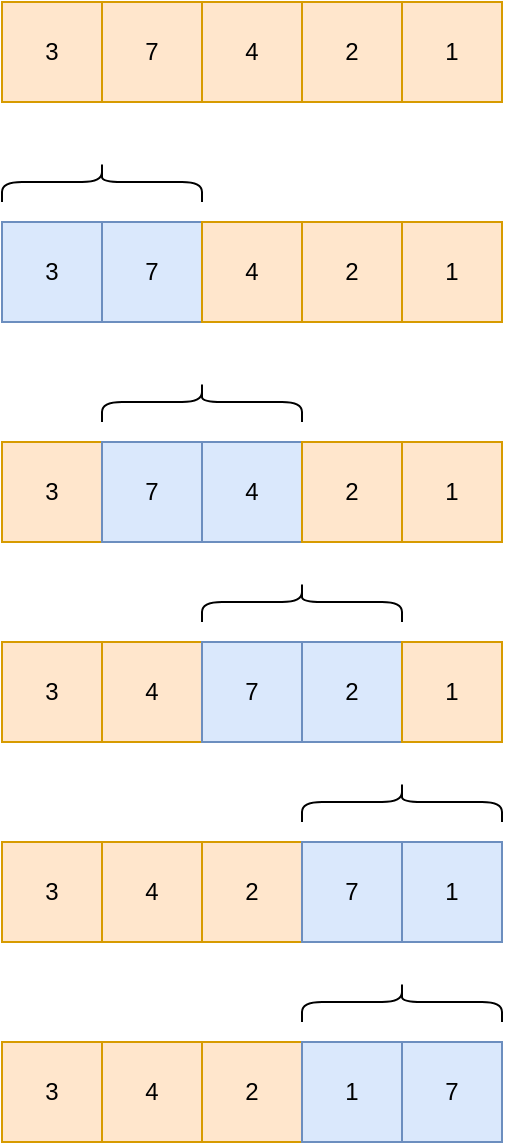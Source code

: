 <mxfile version="14.9.6" type="github">
  <diagram id="jpuKckYl2Pg0A0t-ymD4" name="Page-1">
    <mxGraphModel dx="946" dy="536" grid="1" gridSize="10" guides="1" tooltips="1" connect="1" arrows="1" fold="1" page="1" pageScale="1" pageWidth="827" pageHeight="1169" math="0" shadow="0">
      <root>
        <mxCell id="0" />
        <mxCell id="1" parent="0" />
        <mxCell id="0hil9uN2fCvsvwVorZG0-1" value="3" style="rounded=0;whiteSpace=wrap;html=1;fillColor=#ffe6cc;strokeColor=#d79b00;" vertex="1" parent="1">
          <mxGeometry x="170" y="150" width="50" height="50" as="geometry" />
        </mxCell>
        <mxCell id="0hil9uN2fCvsvwVorZG0-2" value="7" style="rounded=0;whiteSpace=wrap;html=1;fillColor=#ffe6cc;strokeColor=#d79b00;" vertex="1" parent="1">
          <mxGeometry x="220" y="150" width="50" height="50" as="geometry" />
        </mxCell>
        <mxCell id="0hil9uN2fCvsvwVorZG0-3" value="4" style="rounded=0;whiteSpace=wrap;html=1;fillColor=#ffe6cc;strokeColor=#d79b00;" vertex="1" parent="1">
          <mxGeometry x="270" y="150" width="50" height="50" as="geometry" />
        </mxCell>
        <mxCell id="0hil9uN2fCvsvwVorZG0-4" value="2" style="rounded=0;whiteSpace=wrap;html=1;fillColor=#ffe6cc;strokeColor=#d79b00;" vertex="1" parent="1">
          <mxGeometry x="320" y="150" width="50" height="50" as="geometry" />
        </mxCell>
        <mxCell id="0hil9uN2fCvsvwVorZG0-5" value="1" style="rounded=0;whiteSpace=wrap;html=1;fillColor=#ffe6cc;strokeColor=#d79b00;" vertex="1" parent="1">
          <mxGeometry x="370" y="150" width="50" height="50" as="geometry" />
        </mxCell>
        <mxCell id="0hil9uN2fCvsvwVorZG0-11" value="3" style="rounded=0;whiteSpace=wrap;html=1;fillColor=#dae8fc;strokeColor=#6c8ebf;" vertex="1" parent="1">
          <mxGeometry x="170" y="260" width="50" height="50" as="geometry" />
        </mxCell>
        <mxCell id="0hil9uN2fCvsvwVorZG0-12" value="7" style="rounded=0;whiteSpace=wrap;html=1;fillColor=#dae8fc;strokeColor=#6c8ebf;" vertex="1" parent="1">
          <mxGeometry x="220" y="260" width="50" height="50" as="geometry" />
        </mxCell>
        <mxCell id="0hil9uN2fCvsvwVorZG0-13" value="4" style="rounded=0;whiteSpace=wrap;html=1;fillColor=#ffe6cc;strokeColor=#d79b00;" vertex="1" parent="1">
          <mxGeometry x="270" y="260" width="50" height="50" as="geometry" />
        </mxCell>
        <mxCell id="0hil9uN2fCvsvwVorZG0-14" value="2" style="rounded=0;whiteSpace=wrap;html=1;fillColor=#ffe6cc;strokeColor=#d79b00;" vertex="1" parent="1">
          <mxGeometry x="320" y="260" width="50" height="50" as="geometry" />
        </mxCell>
        <mxCell id="0hil9uN2fCvsvwVorZG0-15" value="1" style="rounded=0;whiteSpace=wrap;html=1;fillColor=#ffe6cc;strokeColor=#d79b00;" vertex="1" parent="1">
          <mxGeometry x="370" y="260" width="50" height="50" as="geometry" />
        </mxCell>
        <mxCell id="0hil9uN2fCvsvwVorZG0-16" value="" style="shape=curlyBracket;whiteSpace=wrap;html=1;rounded=1;flipH=1;rotation=-90;" vertex="1" parent="1">
          <mxGeometry x="210" y="190" width="20" height="100" as="geometry" />
        </mxCell>
        <mxCell id="0hil9uN2fCvsvwVorZG0-17" value="3" style="rounded=0;whiteSpace=wrap;html=1;fillColor=#ffe6cc;strokeColor=#d79b00;" vertex="1" parent="1">
          <mxGeometry x="170" y="370" width="50" height="50" as="geometry" />
        </mxCell>
        <mxCell id="0hil9uN2fCvsvwVorZG0-18" value="7" style="rounded=0;whiteSpace=wrap;html=1;fillColor=#dae8fc;strokeColor=#6c8ebf;" vertex="1" parent="1">
          <mxGeometry x="220" y="370" width="50" height="50" as="geometry" />
        </mxCell>
        <mxCell id="0hil9uN2fCvsvwVorZG0-19" value="4" style="rounded=0;whiteSpace=wrap;html=1;fillColor=#dae8fc;strokeColor=#6c8ebf;" vertex="1" parent="1">
          <mxGeometry x="270" y="370" width="50" height="50" as="geometry" />
        </mxCell>
        <mxCell id="0hil9uN2fCvsvwVorZG0-20" value="2" style="rounded=0;whiteSpace=wrap;html=1;fillColor=#ffe6cc;strokeColor=#d79b00;" vertex="1" parent="1">
          <mxGeometry x="320" y="370" width="50" height="50" as="geometry" />
        </mxCell>
        <mxCell id="0hil9uN2fCvsvwVorZG0-21" value="1" style="rounded=0;whiteSpace=wrap;html=1;fillColor=#ffe6cc;strokeColor=#d79b00;" vertex="1" parent="1">
          <mxGeometry x="370" y="370" width="50" height="50" as="geometry" />
        </mxCell>
        <mxCell id="0hil9uN2fCvsvwVorZG0-22" value="" style="shape=curlyBracket;whiteSpace=wrap;html=1;rounded=1;flipH=1;rotation=-90;" vertex="1" parent="1">
          <mxGeometry x="260" y="300" width="20" height="100" as="geometry" />
        </mxCell>
        <mxCell id="0hil9uN2fCvsvwVorZG0-23" value="3" style="rounded=0;whiteSpace=wrap;html=1;fillColor=#ffe6cc;strokeColor=#d79b00;" vertex="1" parent="1">
          <mxGeometry x="170" y="470" width="50" height="50" as="geometry" />
        </mxCell>
        <mxCell id="0hil9uN2fCvsvwVorZG0-24" value="4" style="rounded=0;whiteSpace=wrap;html=1;fillColor=#ffe6cc;strokeColor=#d79b00;" vertex="1" parent="1">
          <mxGeometry x="220" y="470" width="50" height="50" as="geometry" />
        </mxCell>
        <mxCell id="0hil9uN2fCvsvwVorZG0-25" value="7" style="rounded=0;whiteSpace=wrap;html=1;fillColor=#dae8fc;strokeColor=#6c8ebf;" vertex="1" parent="1">
          <mxGeometry x="270" y="470" width="50" height="50" as="geometry" />
        </mxCell>
        <mxCell id="0hil9uN2fCvsvwVorZG0-26" value="2" style="rounded=0;whiteSpace=wrap;html=1;fillColor=#dae8fc;strokeColor=#6c8ebf;" vertex="1" parent="1">
          <mxGeometry x="320" y="470" width="50" height="50" as="geometry" />
        </mxCell>
        <mxCell id="0hil9uN2fCvsvwVorZG0-27" value="1" style="rounded=0;whiteSpace=wrap;html=1;fillColor=#ffe6cc;strokeColor=#d79b00;" vertex="1" parent="1">
          <mxGeometry x="370" y="470" width="50" height="50" as="geometry" />
        </mxCell>
        <mxCell id="0hil9uN2fCvsvwVorZG0-28" value="" style="shape=curlyBracket;whiteSpace=wrap;html=1;rounded=1;flipH=1;rotation=-90;" vertex="1" parent="1">
          <mxGeometry x="310" y="400" width="20" height="100" as="geometry" />
        </mxCell>
        <mxCell id="0hil9uN2fCvsvwVorZG0-29" value="3" style="rounded=0;whiteSpace=wrap;html=1;fillColor=#ffe6cc;strokeColor=#d79b00;" vertex="1" parent="1">
          <mxGeometry x="170" y="570" width="50" height="50" as="geometry" />
        </mxCell>
        <mxCell id="0hil9uN2fCvsvwVorZG0-30" value="4" style="rounded=0;whiteSpace=wrap;html=1;fillColor=#ffe6cc;strokeColor=#d79b00;" vertex="1" parent="1">
          <mxGeometry x="220" y="570" width="50" height="50" as="geometry" />
        </mxCell>
        <mxCell id="0hil9uN2fCvsvwVorZG0-31" value="2" style="rounded=0;whiteSpace=wrap;html=1;fillColor=#ffe6cc;strokeColor=#d79b00;" vertex="1" parent="1">
          <mxGeometry x="270" y="570" width="50" height="50" as="geometry" />
        </mxCell>
        <mxCell id="0hil9uN2fCvsvwVorZG0-32" value="7" style="rounded=0;whiteSpace=wrap;html=1;fillColor=#dae8fc;strokeColor=#6c8ebf;" vertex="1" parent="1">
          <mxGeometry x="320" y="570" width="50" height="50" as="geometry" />
        </mxCell>
        <mxCell id="0hil9uN2fCvsvwVorZG0-33" value="1" style="rounded=0;whiteSpace=wrap;html=1;fillColor=#dae8fc;strokeColor=#6c8ebf;" vertex="1" parent="1">
          <mxGeometry x="370" y="570" width="50" height="50" as="geometry" />
        </mxCell>
        <mxCell id="0hil9uN2fCvsvwVorZG0-34" value="" style="shape=curlyBracket;whiteSpace=wrap;html=1;rounded=1;flipH=1;rotation=-90;" vertex="1" parent="1">
          <mxGeometry x="360" y="500" width="20" height="100" as="geometry" />
        </mxCell>
        <mxCell id="0hil9uN2fCvsvwVorZG0-35" value="3" style="rounded=0;whiteSpace=wrap;html=1;fillColor=#ffe6cc;strokeColor=#d79b00;" vertex="1" parent="1">
          <mxGeometry x="170" y="670" width="50" height="50" as="geometry" />
        </mxCell>
        <mxCell id="0hil9uN2fCvsvwVorZG0-36" value="4" style="rounded=0;whiteSpace=wrap;html=1;fillColor=#ffe6cc;strokeColor=#d79b00;" vertex="1" parent="1">
          <mxGeometry x="220" y="670" width="50" height="50" as="geometry" />
        </mxCell>
        <mxCell id="0hil9uN2fCvsvwVorZG0-37" value="2" style="rounded=0;whiteSpace=wrap;html=1;fillColor=#ffe6cc;strokeColor=#d79b00;" vertex="1" parent="1">
          <mxGeometry x="270" y="670" width="50" height="50" as="geometry" />
        </mxCell>
        <mxCell id="0hil9uN2fCvsvwVorZG0-38" value="1" style="rounded=0;whiteSpace=wrap;html=1;fillColor=#dae8fc;strokeColor=#6c8ebf;" vertex="1" parent="1">
          <mxGeometry x="320" y="670" width="50" height="50" as="geometry" />
        </mxCell>
        <mxCell id="0hil9uN2fCvsvwVorZG0-39" value="7" style="rounded=0;whiteSpace=wrap;html=1;fillColor=#dae8fc;strokeColor=#6c8ebf;" vertex="1" parent="1">
          <mxGeometry x="370" y="670" width="50" height="50" as="geometry" />
        </mxCell>
        <mxCell id="0hil9uN2fCvsvwVorZG0-40" value="" style="shape=curlyBracket;whiteSpace=wrap;html=1;rounded=1;flipH=1;rotation=-90;" vertex="1" parent="1">
          <mxGeometry x="360" y="600" width="20" height="100" as="geometry" />
        </mxCell>
      </root>
    </mxGraphModel>
  </diagram>
</mxfile>
